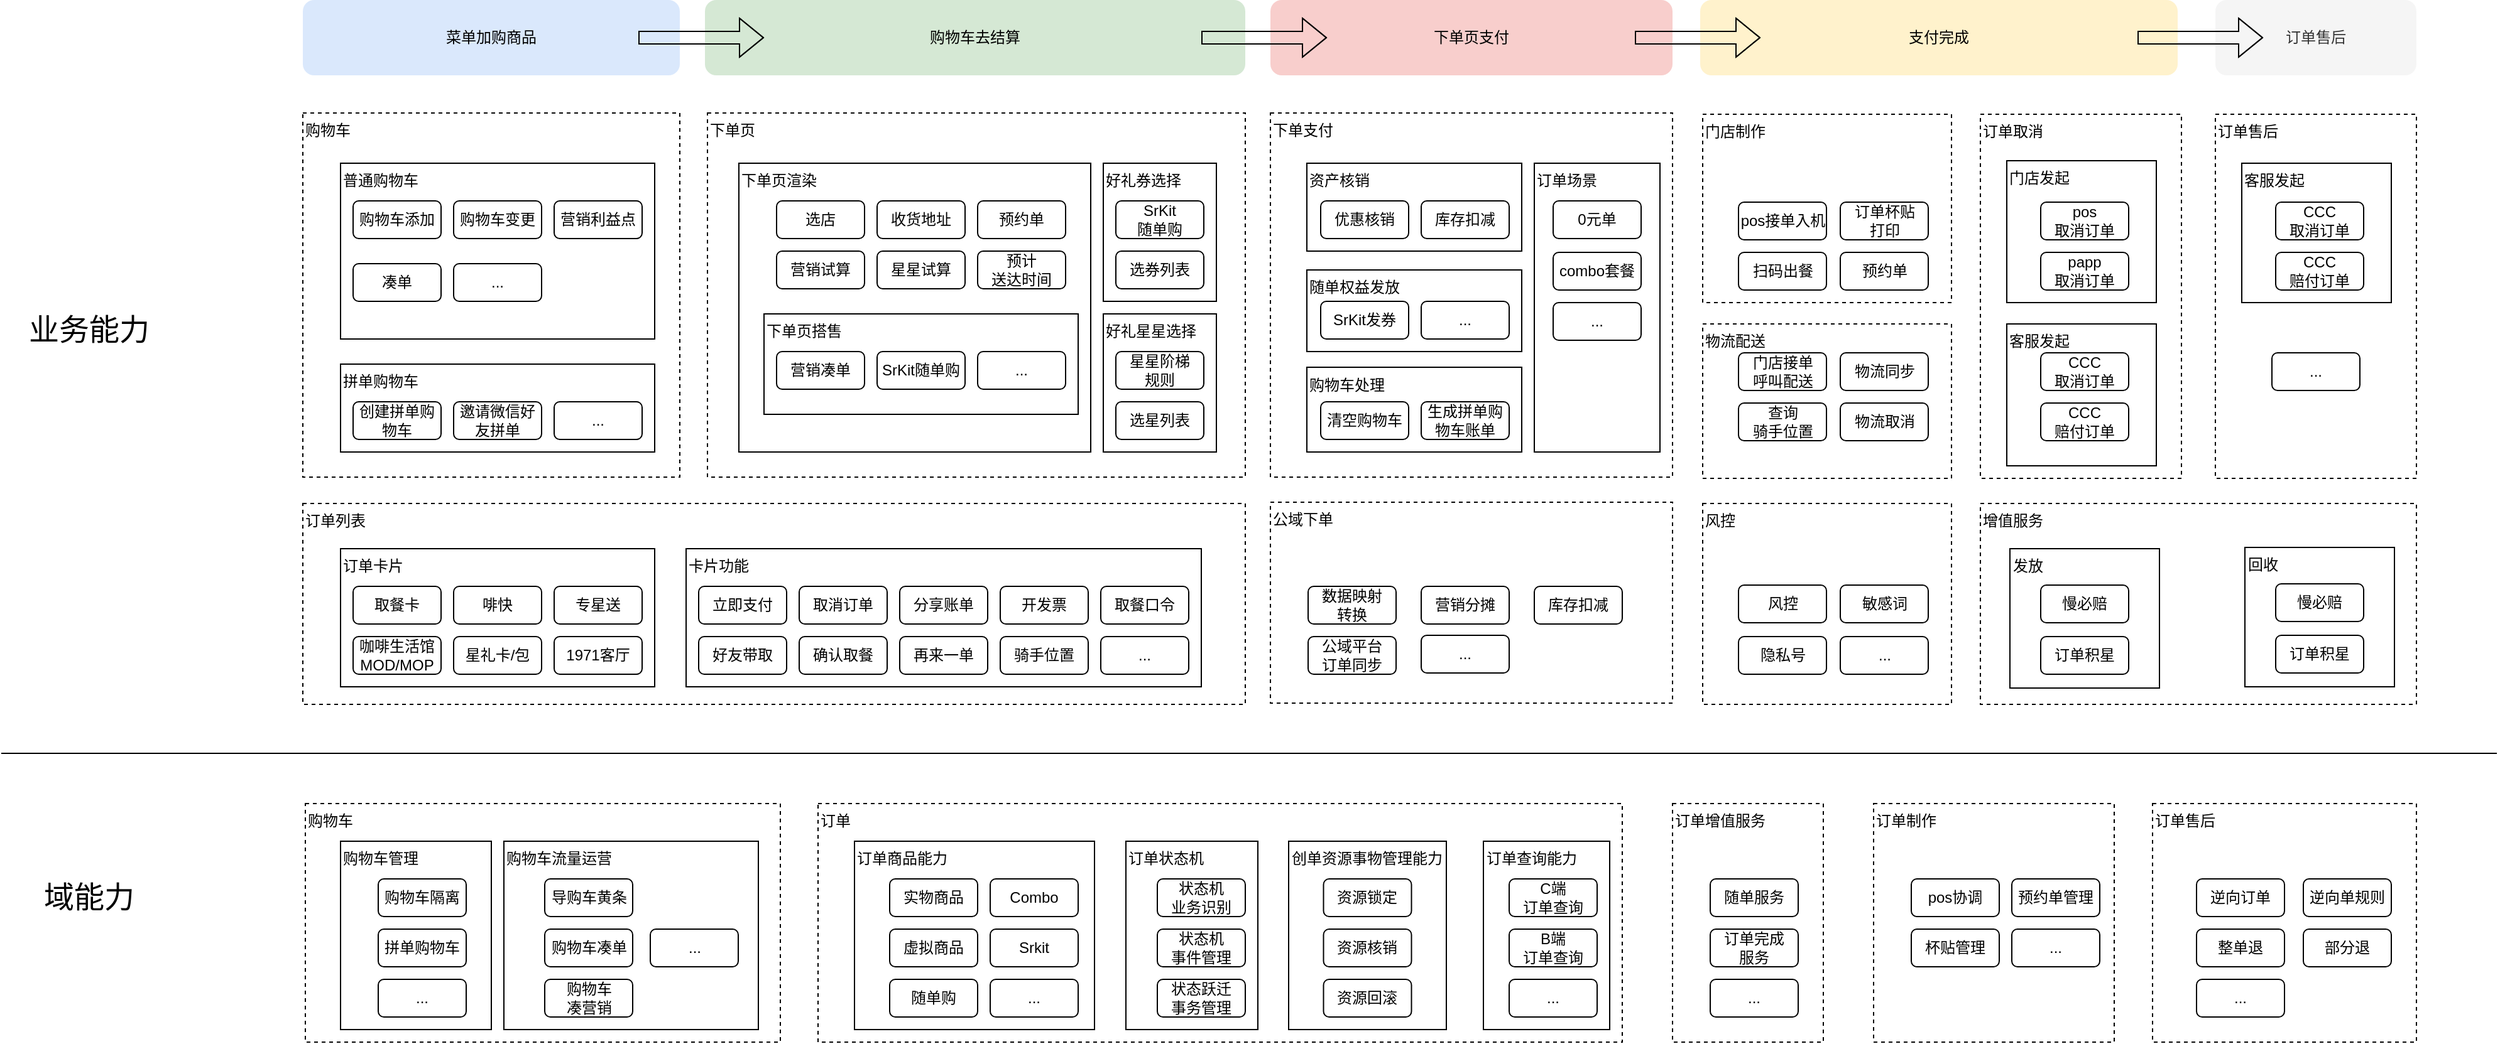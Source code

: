 <mxfile version="24.7.17" pages="3">
  <diagram name="业务架构" id="zM9QdIvhza68kWxz84_e">
    <mxGraphModel dx="2261" dy="1964" grid="1" gridSize="10" guides="1" tooltips="1" connect="1" arrows="1" fold="1" page="1" pageScale="1" pageWidth="827" pageHeight="1169" math="0" shadow="0">
      <root>
        <mxCell id="0" />
        <mxCell id="1" parent="0" />
        <mxCell id="QIBOZXKNHfg8SUblGaOP-6" value="购物车" style="rounded=0;whiteSpace=wrap;html=1;align=left;verticalAlign=top;dashed=1;" vertex="1" parent="1">
          <mxGeometry x="-518" y="-480" width="378" height="190" as="geometry" />
        </mxCell>
        <mxCell id="QIBOZXKNHfg8SUblGaOP-27" value="购物车流量运营" style="rounded=0;whiteSpace=wrap;html=1;align=left;verticalAlign=top;" vertex="1" parent="1">
          <mxGeometry x="-360" y="-450" width="202.5" height="150" as="geometry" />
        </mxCell>
        <mxCell id="QIBOZXKNHfg8SUblGaOP-26" value="购物车管理" style="rounded=0;whiteSpace=wrap;html=1;align=left;verticalAlign=top;" vertex="1" parent="1">
          <mxGeometry x="-490" y="-450" width="120" height="150" as="geometry" />
        </mxCell>
        <mxCell id="LjXnA-BEZ40m3HbgkDNa-1" value="下单支付" style="rounded=0;whiteSpace=wrap;html=1;verticalAlign=top;dashed=1;labelPosition=center;verticalLabelPosition=middle;align=left;spacingRight=0;shadow=0;glass=0;horizontal=1;" parent="1" vertex="1">
          <mxGeometry x="250" y="-1030" width="320" height="290" as="geometry" />
        </mxCell>
        <mxCell id="QIBOZXKNHfg8SUblGaOP-3" value="订单场景" style="rounded=0;whiteSpace=wrap;html=1;align=left;verticalAlign=top;" vertex="1" parent="1">
          <mxGeometry x="460" y="-990" width="100" height="230" as="geometry" />
        </mxCell>
        <mxCell id="UXn8RysOJU6ISpbpQMmh-13" value="下单页" style="rounded=0;whiteSpace=wrap;html=1;verticalAlign=top;dashed=1;labelPosition=center;verticalLabelPosition=middle;align=left;spacingRight=0;shadow=0;glass=0;horizontal=1;" parent="1" vertex="1">
          <mxGeometry x="-198" y="-1030" width="428" height="290" as="geometry" />
        </mxCell>
        <mxCell id="UXn8RysOJU6ISpbpQMmh-8" value="购物车" style="rounded=0;whiteSpace=wrap;html=1;verticalAlign=top;dashed=1;labelPosition=center;verticalLabelPosition=middle;align=left;spacingRight=0;shadow=0;glass=0;horizontal=1;" parent="1" vertex="1">
          <mxGeometry x="-520" y="-1030" width="300" height="290" as="geometry" />
        </mxCell>
        <mxCell id="UXn8RysOJU6ISpbpQMmh-14" value="订单列表" style="rounded=0;whiteSpace=wrap;html=1;verticalAlign=top;dashed=1;labelPosition=center;verticalLabelPosition=middle;align=left;spacingRight=0;shadow=0;glass=0;horizontal=1;" parent="1" vertex="1">
          <mxGeometry x="-520" y="-719" width="750" height="160" as="geometry" />
        </mxCell>
        <mxCell id="UXn8RysOJU6ISpbpQMmh-96" value="订单取消" style="rounded=0;whiteSpace=wrap;html=1;verticalAlign=top;labelPosition=center;verticalLabelPosition=middle;align=left;spacingRight=0;shadow=0;glass=0;horizontal=1;dashed=1;" parent="1" vertex="1">
          <mxGeometry x="815" y="-1029" width="160" height="290" as="geometry" />
        </mxCell>
        <mxCell id="UXn8RysOJU6ISpbpQMmh-128" value="风控" style="rounded=0;whiteSpace=wrap;html=1;verticalAlign=top;dashed=1;labelPosition=center;verticalLabelPosition=middle;align=left;spacingRight=0;shadow=0;glass=0;horizontal=1;" parent="1" vertex="1">
          <mxGeometry x="594" y="-719" width="198" height="160" as="geometry" />
        </mxCell>
        <mxCell id="UXn8RysOJU6ISpbpQMmh-133" value="门店制作" style="rounded=0;whiteSpace=wrap;html=1;verticalAlign=top;dashed=1;labelPosition=center;verticalLabelPosition=middle;align=left;spacingRight=0;shadow=0;glass=0;horizontal=1;" parent="1" vertex="1">
          <mxGeometry x="594" y="-1029" width="198" height="150" as="geometry" />
        </mxCell>
        <mxCell id="UXn8RysOJU6ISpbpQMmh-134" value="物流配送" style="rounded=0;whiteSpace=wrap;html=1;verticalAlign=top;dashed=1;labelPosition=center;verticalLabelPosition=middle;align=left;spacingRight=0;shadow=0;glass=0;horizontal=1;" parent="1" vertex="1">
          <mxGeometry x="594" y="-862" width="198" height="123" as="geometry" />
        </mxCell>
        <mxCell id="UXn8RysOJU6ISpbpQMmh-154" value="增值服务" style="rounded=0;whiteSpace=wrap;html=1;verticalAlign=top;dashed=1;labelPosition=center;verticalLabelPosition=middle;align=left;spacingRight=0;shadow=0;glass=0;horizontal=1;" parent="1" vertex="1">
          <mxGeometry x="815" y="-719" width="347" height="160" as="geometry" />
        </mxCell>
        <mxCell id="LjXnA-BEZ40m3HbgkDNa-3" value="公域下单" style="rounded=0;whiteSpace=wrap;html=1;verticalAlign=top;dashed=1;labelPosition=center;verticalLabelPosition=middle;align=left;spacingRight=0;shadow=0;glass=0;horizontal=1;" parent="1" vertex="1">
          <mxGeometry x="250" y="-720" width="320" height="160" as="geometry" />
        </mxCell>
        <mxCell id="LjXnA-BEZ40m3HbgkDNa-41" value="订单售后" style="rounded=0;whiteSpace=wrap;html=1;verticalAlign=top;dashed=1;labelPosition=center;verticalLabelPosition=middle;align=left;spacingRight=0;shadow=0;glass=0;horizontal=1;" parent="1" vertex="1">
          <mxGeometry x="1002" y="-1029" width="160" height="290" as="geometry" />
        </mxCell>
        <mxCell id="LjXnA-BEZ40m3HbgkDNa-20" value="购物车处理" style="rounded=0;whiteSpace=wrap;html=1;align=left;verticalAlign=top;" parent="1" vertex="1">
          <mxGeometry x="279" y="-827.5" width="171" height="67.5" as="geometry" />
        </mxCell>
        <mxCell id="LjXnA-BEZ40m3HbgkDNa-19" value="随单权益发放" style="rounded=0;whiteSpace=wrap;html=1;align=left;verticalAlign=top;" parent="1" vertex="1">
          <mxGeometry x="279" y="-905" width="171" height="65" as="geometry" />
        </mxCell>
        <mxCell id="LjXnA-BEZ40m3HbgkDNa-18" value="资产核销" style="rounded=0;whiteSpace=wrap;html=1;align=left;verticalAlign=top;" parent="1" vertex="1">
          <mxGeometry x="279" y="-990" width="171" height="70" as="geometry" />
        </mxCell>
        <mxCell id="UXn8RysOJU6ISpbpQMmh-153" value="门店发起" style="rounded=0;whiteSpace=wrap;html=1;verticalAlign=top;labelPosition=center;verticalLabelPosition=middle;align=left;spacingRight=0;shadow=0;glass=0;horizontal=1;" parent="1" vertex="1">
          <mxGeometry x="836" y="-992" width="119" height="113" as="geometry" />
        </mxCell>
        <mxCell id="UXn8RysOJU6ISpbpQMmh-151" value="客服发起" style="rounded=0;whiteSpace=wrap;html=1;verticalAlign=top;labelPosition=center;verticalLabelPosition=middle;align=left;spacingRight=0;shadow=0;glass=0;horizontal=1;" parent="1" vertex="1">
          <mxGeometry x="836" y="-862" width="119" height="113" as="geometry" />
        </mxCell>
        <mxCell id="UXn8RysOJU6ISpbpQMmh-7" value="拼单购物车" style="rounded=0;whiteSpace=wrap;html=1;align=left;verticalAlign=top;" parent="1" vertex="1">
          <mxGeometry x="-490" y="-830" width="250" height="70" as="geometry" />
        </mxCell>
        <mxCell id="UXn8RysOJU6ISpbpQMmh-20" value="创建&lt;span style=&quot;background-color: initial;&quot;&gt;拼单购物车&lt;/span&gt;" style="rounded=1;whiteSpace=wrap;html=1;" parent="1" vertex="1">
          <mxGeometry x="-480" y="-800" width="70" height="30" as="geometry" />
        </mxCell>
        <mxCell id="UXn8RysOJU6ISpbpQMmh-21" value="邀请&lt;span style=&quot;background-color: initial;&quot;&gt;微信好友拼单&lt;/span&gt;" style="rounded=1;whiteSpace=wrap;html=1;" parent="1" vertex="1">
          <mxGeometry x="-400" y="-800" width="70" height="30" as="geometry" />
        </mxCell>
        <mxCell id="UXn8RysOJU6ISpbpQMmh-23" value="普通购物车" style="rounded=0;whiteSpace=wrap;html=1;align=left;verticalAlign=top;" parent="1" vertex="1">
          <mxGeometry x="-490" y="-990" width="250" height="140" as="geometry" />
        </mxCell>
        <mxCell id="UXn8RysOJU6ISpbpQMmh-24" value="购物车添加" style="rounded=1;whiteSpace=wrap;html=1;" parent="1" vertex="1">
          <mxGeometry x="-480" y="-960" width="70" height="30" as="geometry" />
        </mxCell>
        <mxCell id="UXn8RysOJU6ISpbpQMmh-25" value="购物车变更" style="rounded=1;whiteSpace=wrap;html=1;" parent="1" vertex="1">
          <mxGeometry x="-400" y="-960" width="70" height="30" as="geometry" />
        </mxCell>
        <mxCell id="UXn8RysOJU6ISpbpQMmh-26" value="..." style="rounded=1;whiteSpace=wrap;html=1;" parent="1" vertex="1">
          <mxGeometry x="-400" y="-910" width="70" height="30" as="geometry" />
        </mxCell>
        <mxCell id="UXn8RysOJU6ISpbpQMmh-27" value="..." style="rounded=1;whiteSpace=wrap;html=1;" parent="1" vertex="1">
          <mxGeometry x="-320" y="-800" width="70" height="30" as="geometry" />
        </mxCell>
        <mxCell id="UXn8RysOJU6ISpbpQMmh-29" value="营销利益点" style="rounded=1;whiteSpace=wrap;html=1;" parent="1" vertex="1">
          <mxGeometry x="-320" y="-960" width="70" height="30" as="geometry" />
        </mxCell>
        <mxCell id="UXn8RysOJU6ISpbpQMmh-30" value="凑单" style="rounded=1;whiteSpace=wrap;html=1;" parent="1" vertex="1">
          <mxGeometry x="-480" y="-910" width="70" height="30" as="geometry" />
        </mxCell>
        <mxCell id="UXn8RysOJU6ISpbpQMmh-53" value="订单&lt;span style=&quot;background-color: initial;&quot;&gt;卡片&lt;/span&gt;" style="rounded=0;whiteSpace=wrap;html=1;align=left;verticalAlign=top;" parent="1" vertex="1">
          <mxGeometry x="-490" y="-683" width="250" height="110" as="geometry" />
        </mxCell>
        <mxCell id="UXn8RysOJU6ISpbpQMmh-61" value="下单页渲染" style="rounded=0;whiteSpace=wrap;html=1;align=left;verticalAlign=top;" parent="1" vertex="1">
          <mxGeometry x="-173" y="-990" width="280" height="230" as="geometry" />
        </mxCell>
        <mxCell id="UXn8RysOJU6ISpbpQMmh-62" value="好礼星星选择" style="rounded=0;whiteSpace=wrap;html=1;align=left;verticalAlign=top;" parent="1" vertex="1">
          <mxGeometry x="117" y="-870" width="90" height="110" as="geometry" />
        </mxCell>
        <mxCell id="UXn8RysOJU6ISpbpQMmh-63" value="星星&lt;span style=&quot;background-color: initial;&quot;&gt;阶梯&lt;/span&gt;&lt;div&gt;&lt;span style=&quot;background-color: initial;&quot;&gt;规则&lt;/span&gt;&lt;/div&gt;" style="rounded=1;whiteSpace=wrap;html=1;" parent="1" vertex="1">
          <mxGeometry x="127" y="-840" width="70" height="30" as="geometry" />
        </mxCell>
        <mxCell id="UXn8RysOJU6ISpbpQMmh-64" value="选星列表" style="rounded=1;whiteSpace=wrap;html=1;" parent="1" vertex="1">
          <mxGeometry x="127" y="-800" width="70" height="30" as="geometry" />
        </mxCell>
        <mxCell id="UXn8RysOJU6ISpbpQMmh-65" value="下单页搭售" style="rounded=0;whiteSpace=wrap;html=1;align=left;verticalAlign=top;" parent="1" vertex="1">
          <mxGeometry x="-153" y="-870" width="250" height="80" as="geometry" />
        </mxCell>
        <mxCell id="UXn8RysOJU6ISpbpQMmh-66" value="营销凑单" style="rounded=1;whiteSpace=wrap;html=1;" parent="1" vertex="1">
          <mxGeometry x="-143" y="-840" width="70" height="30" as="geometry" />
        </mxCell>
        <mxCell id="UXn8RysOJU6ISpbpQMmh-67" value="SrKit随单购" style="rounded=1;whiteSpace=wrap;html=1;" parent="1" vertex="1">
          <mxGeometry x="-63" y="-840" width="70" height="30" as="geometry" />
        </mxCell>
        <mxCell id="UXn8RysOJU6ISpbpQMmh-68" value="..." style="rounded=1;whiteSpace=wrap;html=1;" parent="1" vertex="1">
          <mxGeometry x="17" y="-840" width="70" height="30" as="geometry" />
        </mxCell>
        <mxCell id="UXn8RysOJU6ISpbpQMmh-69" value="好礼券选择" style="rounded=0;whiteSpace=wrap;html=1;align=left;verticalAlign=top;" parent="1" vertex="1">
          <mxGeometry x="117" y="-990" width="90" height="110" as="geometry" />
        </mxCell>
        <mxCell id="UXn8RysOJU6ISpbpQMmh-70" value="SrKit&lt;div&gt;随单购&lt;/div&gt;" style="rounded=1;whiteSpace=wrap;html=1;" parent="1" vertex="1">
          <mxGeometry x="127" y="-960" width="70" height="30" as="geometry" />
        </mxCell>
        <mxCell id="UXn8RysOJU6ISpbpQMmh-71" value="选券列表" style="rounded=1;whiteSpace=wrap;html=1;" parent="1" vertex="1">
          <mxGeometry x="127" y="-920" width="70" height="30" as="geometry" />
        </mxCell>
        <mxCell id="UXn8RysOJU6ISpbpQMmh-72" value="选店" style="rounded=1;whiteSpace=wrap;html=1;" parent="1" vertex="1">
          <mxGeometry x="-143" y="-960" width="70" height="30" as="geometry" />
        </mxCell>
        <mxCell id="UXn8RysOJU6ISpbpQMmh-73" value="收货地址" style="rounded=1;whiteSpace=wrap;html=1;" parent="1" vertex="1">
          <mxGeometry x="-63" y="-960" width="70" height="30" as="geometry" />
        </mxCell>
        <mxCell id="UXn8RysOJU6ISpbpQMmh-74" value="预约单" style="rounded=1;whiteSpace=wrap;html=1;" parent="1" vertex="1">
          <mxGeometry x="17" y="-960" width="70" height="30" as="geometry" />
        </mxCell>
        <mxCell id="UXn8RysOJU6ISpbpQMmh-75" value="营销试算" style="rounded=1;whiteSpace=wrap;html=1;" parent="1" vertex="1">
          <mxGeometry x="-143" y="-920" width="70" height="30" as="geometry" />
        </mxCell>
        <mxCell id="UXn8RysOJU6ISpbpQMmh-76" value="星星试算" style="rounded=1;whiteSpace=wrap;html=1;" parent="1" vertex="1">
          <mxGeometry x="-63" y="-920" width="70" height="30" as="geometry" />
        </mxCell>
        <mxCell id="UXn8RysOJU6ISpbpQMmh-77" value="预计&lt;div&gt;送达时间&lt;/div&gt;" style="rounded=1;whiteSpace=wrap;html=1;" parent="1" vertex="1">
          <mxGeometry x="17" y="-920" width="70" height="30" as="geometry" />
        </mxCell>
        <mxCell id="UXn8RysOJU6ISpbpQMmh-78" value="卡片&lt;span style=&quot;background-color: initial;&quot;&gt;功能&lt;/span&gt;" style="rounded=0;whiteSpace=wrap;html=1;align=left;verticalAlign=top;" parent="1" vertex="1">
          <mxGeometry x="-215" y="-683" width="410" height="110" as="geometry" />
        </mxCell>
        <mxCell id="UXn8RysOJU6ISpbpQMmh-79" value="取餐卡" style="rounded=1;whiteSpace=wrap;html=1;" parent="1" vertex="1">
          <mxGeometry x="-480" y="-653" width="70" height="30" as="geometry" />
        </mxCell>
        <mxCell id="UXn8RysOJU6ISpbpQMmh-80" value="啡快" style="rounded=1;whiteSpace=wrap;html=1;" parent="1" vertex="1">
          <mxGeometry x="-400" y="-653" width="70" height="30" as="geometry" />
        </mxCell>
        <mxCell id="UXn8RysOJU6ISpbpQMmh-81" value="咖啡生活馆&lt;div&gt;MOD/MOP&lt;/div&gt;" style="rounded=1;whiteSpace=wrap;html=1;" parent="1" vertex="1">
          <mxGeometry x="-480" y="-613" width="70" height="30" as="geometry" />
        </mxCell>
        <mxCell id="UXn8RysOJU6ISpbpQMmh-82" value="星礼卡/包" style="rounded=1;whiteSpace=wrap;html=1;" parent="1" vertex="1">
          <mxGeometry x="-400" y="-613" width="70" height="30" as="geometry" />
        </mxCell>
        <mxCell id="UXn8RysOJU6ISpbpQMmh-83" value="专星送" style="rounded=1;whiteSpace=wrap;html=1;" parent="1" vertex="1">
          <mxGeometry x="-320" y="-653" width="70" height="30" as="geometry" />
        </mxCell>
        <mxCell id="UXn8RysOJU6ISpbpQMmh-84" value="1971客厅" style="rounded=1;whiteSpace=wrap;html=1;" parent="1" vertex="1">
          <mxGeometry x="-320" y="-613" width="70" height="30" as="geometry" />
        </mxCell>
        <mxCell id="UXn8RysOJU6ISpbpQMmh-85" value="立即支付" style="rounded=1;whiteSpace=wrap;html=1;" parent="1" vertex="1">
          <mxGeometry x="-205" y="-653" width="70" height="30" as="geometry" />
        </mxCell>
        <mxCell id="UXn8RysOJU6ISpbpQMmh-86" value="取消订单" style="rounded=1;whiteSpace=wrap;html=1;" parent="1" vertex="1">
          <mxGeometry x="-125" y="-653" width="70" height="30" as="geometry" />
        </mxCell>
        <mxCell id="UXn8RysOJU6ISpbpQMmh-87" value="好友带取" style="rounded=1;whiteSpace=wrap;html=1;" parent="1" vertex="1">
          <mxGeometry x="-205" y="-613" width="70" height="30" as="geometry" />
        </mxCell>
        <mxCell id="UXn8RysOJU6ISpbpQMmh-88" value="确认取餐" style="rounded=1;whiteSpace=wrap;html=1;" parent="1" vertex="1">
          <mxGeometry x="-125" y="-613" width="70" height="30" as="geometry" />
        </mxCell>
        <mxCell id="UXn8RysOJU6ISpbpQMmh-89" value="分享账单" style="rounded=1;whiteSpace=wrap;html=1;" parent="1" vertex="1">
          <mxGeometry x="-45" y="-653" width="70" height="30" as="geometry" />
        </mxCell>
        <mxCell id="UXn8RysOJU6ISpbpQMmh-90" value="开发票" style="rounded=1;whiteSpace=wrap;html=1;" parent="1" vertex="1">
          <mxGeometry x="35" y="-653" width="70" height="30" as="geometry" />
        </mxCell>
        <mxCell id="UXn8RysOJU6ISpbpQMmh-91" value="再来一单" style="rounded=1;whiteSpace=wrap;html=1;" parent="1" vertex="1">
          <mxGeometry x="-45" y="-613" width="70" height="30" as="geometry" />
        </mxCell>
        <mxCell id="UXn8RysOJU6ISpbpQMmh-93" value="取餐口令" style="rounded=1;whiteSpace=wrap;html=1;" parent="1" vertex="1">
          <mxGeometry x="115" y="-653" width="70" height="30" as="geometry" />
        </mxCell>
        <mxCell id="UXn8RysOJU6ISpbpQMmh-94" value="骑手位置" style="rounded=1;whiteSpace=wrap;html=1;" parent="1" vertex="1">
          <mxGeometry x="35" y="-613" width="70" height="30" as="geometry" />
        </mxCell>
        <mxCell id="UXn8RysOJU6ISpbpQMmh-97" value="pos&lt;div&gt;取消订单&lt;/div&gt;" style="rounded=1;whiteSpace=wrap;html=1;" parent="1" vertex="1">
          <mxGeometry x="863" y="-959" width="70" height="30" as="geometry" />
        </mxCell>
        <mxCell id="UXn8RysOJU6ISpbpQMmh-98" value="papp&lt;div&gt;取消订单&lt;/div&gt;" style="rounded=1;whiteSpace=wrap;html=1;" parent="1" vertex="1">
          <mxGeometry x="863" y="-919" width="70" height="30" as="geometry" />
        </mxCell>
        <mxCell id="UXn8RysOJU6ISpbpQMmh-100" value="CCC&lt;div&gt;取消订单&lt;/div&gt;" style="rounded=1;whiteSpace=wrap;html=1;" parent="1" vertex="1">
          <mxGeometry x="863" y="-839" width="70" height="30" as="geometry" />
        </mxCell>
        <mxCell id="UXn8RysOJU6ISpbpQMmh-101" value="CCC&lt;div&gt;赔付订单&lt;/div&gt;" style="rounded=1;whiteSpace=wrap;html=1;" parent="1" vertex="1">
          <mxGeometry x="863" y="-799" width="70" height="30" as="geometry" />
        </mxCell>
        <mxCell id="UXn8RysOJU6ISpbpQMmh-130" value="风控" style="rounded=1;whiteSpace=wrap;html=1;" parent="1" vertex="1">
          <mxGeometry x="622.5" y="-654" width="70" height="30" as="geometry" />
        </mxCell>
        <mxCell id="UXn8RysOJU6ISpbpQMmh-132" value="..." style="rounded=1;whiteSpace=wrap;html=1;" parent="1" vertex="1">
          <mxGeometry x="115" y="-613" width="70" height="30" as="geometry" />
        </mxCell>
        <mxCell id="UXn8RysOJU6ISpbpQMmh-135" value="pos接单入机" style="rounded=1;whiteSpace=wrap;html=1;" parent="1" vertex="1">
          <mxGeometry x="622.5" y="-959" width="70" height="30" as="geometry" />
        </mxCell>
        <mxCell id="UXn8RysOJU6ISpbpQMmh-136" value="订单&lt;span style=&quot;background-color: initial;&quot;&gt;杯贴&lt;/span&gt;&lt;div&gt;&lt;span style=&quot;background-color: initial;&quot;&gt;打印&lt;/span&gt;&lt;/div&gt;" style="rounded=1;whiteSpace=wrap;html=1;" parent="1" vertex="1">
          <mxGeometry x="703.5" y="-959" width="70" height="30" as="geometry" />
        </mxCell>
        <mxCell id="UXn8RysOJU6ISpbpQMmh-137" value="扫码出餐" style="rounded=1;whiteSpace=wrap;html=1;" parent="1" vertex="1">
          <mxGeometry x="622.5" y="-919" width="70" height="30" as="geometry" />
        </mxCell>
        <mxCell id="UXn8RysOJU6ISpbpQMmh-140" value="物流同步" style="rounded=1;whiteSpace=wrap;html=1;" parent="1" vertex="1">
          <mxGeometry x="703.5" y="-839" width="70" height="30" as="geometry" />
        </mxCell>
        <mxCell id="UXn8RysOJU6ISpbpQMmh-141" value="查询&lt;div&gt;骑手位置&lt;/div&gt;" style="rounded=1;whiteSpace=wrap;html=1;" parent="1" vertex="1">
          <mxGeometry x="622.5" y="-799" width="70" height="30" as="geometry" />
        </mxCell>
        <mxCell id="UXn8RysOJU6ISpbpQMmh-143" value="预约单" style="rounded=1;whiteSpace=wrap;html=1;" parent="1" vertex="1">
          <mxGeometry x="703.5" y="-919" width="70" height="30" as="geometry" />
        </mxCell>
        <mxCell id="UXn8RysOJU6ISpbpQMmh-147" value="门店接单&lt;div&gt;呼叫配送&lt;/div&gt;" style="rounded=1;whiteSpace=wrap;html=1;" parent="1" vertex="1">
          <mxGeometry x="622.5" y="-839" width="70" height="30" as="geometry" />
        </mxCell>
        <mxCell id="LjXnA-BEZ40m3HbgkDNa-50" value="发放" style="rounded=0;whiteSpace=wrap;html=1;verticalAlign=top;labelPosition=center;verticalLabelPosition=middle;align=left;spacingRight=0;shadow=0;glass=0;horizontal=1;" parent="1" vertex="1">
          <mxGeometry x="838.5" y="-683" width="119" height="111" as="geometry" />
        </mxCell>
        <mxCell id="UXn8RysOJU6ISpbpQMmh-158" value="敏感词" style="rounded=1;whiteSpace=wrap;html=1;" parent="1" vertex="1">
          <mxGeometry x="703.5" y="-654" width="70" height="30" as="geometry" />
        </mxCell>
        <mxCell id="UXn8RysOJU6ISpbpQMmh-159" value="隐私号" style="rounded=1;whiteSpace=wrap;html=1;" parent="1" vertex="1">
          <mxGeometry x="622.5" y="-613" width="70" height="30" as="geometry" />
        </mxCell>
        <mxCell id="UXn8RysOJU6ISpbpQMmh-160" value="..." style="rounded=1;whiteSpace=wrap;html=1;" parent="1" vertex="1">
          <mxGeometry x="703.5" y="-613" width="70" height="30" as="geometry" />
        </mxCell>
        <mxCell id="UXn8RysOJU6ISpbpQMmh-161" value="慢必赔" style="rounded=1;whiteSpace=wrap;html=1;" parent="1" vertex="1">
          <mxGeometry x="863" y="-654" width="70" height="30" as="geometry" />
        </mxCell>
        <mxCell id="UXn8RysOJU6ISpbpQMmh-162" value="订单积星" style="rounded=1;whiteSpace=wrap;html=1;" parent="1" vertex="1">
          <mxGeometry x="863" y="-613" width="70" height="30" as="geometry" />
        </mxCell>
        <mxCell id="LjXnA-BEZ40m3HbgkDNa-4" value="营销&lt;span style=&quot;background-color: initial;&quot;&gt;分摊&lt;/span&gt;" style="rounded=1;whiteSpace=wrap;html=1;" parent="1" vertex="1">
          <mxGeometry x="370" y="-653" width="70" height="30" as="geometry" />
        </mxCell>
        <mxCell id="LjXnA-BEZ40m3HbgkDNa-5" value="&lt;div&gt;数据映射&lt;/div&gt;&lt;div&gt;&lt;span style=&quot;background-color: initial;&quot;&gt;转换&lt;/span&gt;&lt;/div&gt;" style="rounded=1;whiteSpace=wrap;html=1;" parent="1" vertex="1">
          <mxGeometry x="280" y="-653" width="70" height="30" as="geometry" />
        </mxCell>
        <mxCell id="LjXnA-BEZ40m3HbgkDNa-6" value="库存扣减" style="rounded=1;whiteSpace=wrap;html=1;" parent="1" vertex="1">
          <mxGeometry x="460" y="-653" width="70" height="30" as="geometry" />
        </mxCell>
        <mxCell id="LjXnA-BEZ40m3HbgkDNa-8" value="优惠核销" style="rounded=1;whiteSpace=wrap;html=1;" parent="1" vertex="1">
          <mxGeometry x="290" y="-960" width="70" height="30" as="geometry" />
        </mxCell>
        <mxCell id="LjXnA-BEZ40m3HbgkDNa-10" value="库存扣减" style="rounded=1;whiteSpace=wrap;html=1;" parent="1" vertex="1">
          <mxGeometry x="370" y="-960" width="70" height="30" as="geometry" />
        </mxCell>
        <mxCell id="LjXnA-BEZ40m3HbgkDNa-11" value="清空购物车" style="rounded=1;whiteSpace=wrap;html=1;" parent="1" vertex="1">
          <mxGeometry x="290" y="-800" width="70" height="30" as="geometry" />
        </mxCell>
        <mxCell id="LjXnA-BEZ40m3HbgkDNa-12" value="0元单" style="rounded=1;whiteSpace=wrap;html=1;" parent="1" vertex="1">
          <mxGeometry x="475" y="-960" width="70" height="30" as="geometry" />
        </mxCell>
        <mxCell id="LjXnA-BEZ40m3HbgkDNa-16" value="生成拼单购物车账单" style="rounded=1;whiteSpace=wrap;html=1;" parent="1" vertex="1">
          <mxGeometry x="370" y="-800" width="70" height="30" as="geometry" />
        </mxCell>
        <mxCell id="LjXnA-BEZ40m3HbgkDNa-17" value="SrKit发券" style="rounded=1;whiteSpace=wrap;html=1;" parent="1" vertex="1">
          <mxGeometry x="290" y="-880" width="70" height="30" as="geometry" />
        </mxCell>
        <mxCell id="LjXnA-BEZ40m3HbgkDNa-21" value="公域平台&lt;div&gt;订单&lt;span style=&quot;background-color: initial;&quot;&gt;同步&lt;/span&gt;&lt;/div&gt;" style="rounded=1;whiteSpace=wrap;html=1;" parent="1" vertex="1">
          <mxGeometry x="280" y="-613" width="70" height="30" as="geometry" />
        </mxCell>
        <mxCell id="LjXnA-BEZ40m3HbgkDNa-22" value="..." style="rounded=1;whiteSpace=wrap;html=1;" parent="1" vertex="1">
          <mxGeometry x="370" y="-614" width="70" height="30" as="geometry" />
        </mxCell>
        <mxCell id="LjXnA-BEZ40m3HbgkDNa-23" value="菜单加购商品" style="rounded=1;whiteSpace=wrap;html=1;strokeColor=none;fillColor=#dae8fc;" parent="1" vertex="1">
          <mxGeometry x="-520" y="-1120" width="300" height="60" as="geometry" />
        </mxCell>
        <mxCell id="LjXnA-BEZ40m3HbgkDNa-24" value="购物车去结算" style="rounded=1;whiteSpace=wrap;html=1;strokeColor=none;fillColor=#d5e8d4;" parent="1" vertex="1">
          <mxGeometry x="-200" y="-1120" width="430" height="60" as="geometry" />
        </mxCell>
        <mxCell id="LjXnA-BEZ40m3HbgkDNa-25" value="下单页支付" style="rounded=1;whiteSpace=wrap;html=1;strokeColor=none;fillColor=#f8cecc;" parent="1" vertex="1">
          <mxGeometry x="250" y="-1120" width="320" height="60" as="geometry" />
        </mxCell>
        <mxCell id="LjXnA-BEZ40m3HbgkDNa-26" value="支付完成" style="rounded=1;whiteSpace=wrap;html=1;strokeColor=none;fillColor=#fff2cc;" parent="1" vertex="1">
          <mxGeometry x="592" y="-1120" width="380" height="60" as="geometry" />
        </mxCell>
        <mxCell id="LjXnA-BEZ40m3HbgkDNa-27" value="" style="shape=flexArrow;endArrow=classic;html=1;rounded=0;" parent="1" edge="1">
          <mxGeometry width="50" height="50" relative="1" as="geometry">
            <mxPoint x="-253" y="-1090" as="sourcePoint" />
            <mxPoint x="-153" y="-1090" as="targetPoint" />
            <Array as="points">
              <mxPoint x="-143" y="-1090" />
            </Array>
          </mxGeometry>
        </mxCell>
        <mxCell id="LjXnA-BEZ40m3HbgkDNa-30" value="" style="shape=flexArrow;endArrow=classic;html=1;rounded=0;" parent="1" edge="1">
          <mxGeometry width="50" height="50" relative="1" as="geometry">
            <mxPoint x="195" y="-1090" as="sourcePoint" />
            <mxPoint x="295" y="-1090" as="targetPoint" />
            <Array as="points">
              <mxPoint x="305" y="-1090" />
            </Array>
          </mxGeometry>
        </mxCell>
        <mxCell id="LjXnA-BEZ40m3HbgkDNa-31" value="" style="shape=flexArrow;endArrow=classic;html=1;rounded=0;" parent="1" edge="1">
          <mxGeometry width="50" height="50" relative="1" as="geometry">
            <mxPoint x="540" y="-1090" as="sourcePoint" />
            <mxPoint x="640" y="-1090" as="targetPoint" />
            <Array as="points">
              <mxPoint x="650" y="-1090" />
            </Array>
          </mxGeometry>
        </mxCell>
        <mxCell id="LjXnA-BEZ40m3HbgkDNa-32" value="订单售后" style="rounded=1;whiteSpace=wrap;html=1;strokeColor=none;fillColor=#f5f5f5;fontColor=#333333;" parent="1" vertex="1">
          <mxGeometry x="1002" y="-1120" width="160" height="60" as="geometry" />
        </mxCell>
        <mxCell id="LjXnA-BEZ40m3HbgkDNa-42" value="客服发起" style="rounded=0;whiteSpace=wrap;html=1;verticalAlign=top;labelPosition=center;verticalLabelPosition=middle;align=left;spacingRight=0;shadow=0;glass=0;horizontal=1;" parent="1" vertex="1">
          <mxGeometry x="1023" y="-990" width="119" height="111" as="geometry" />
        </mxCell>
        <mxCell id="LjXnA-BEZ40m3HbgkDNa-44" value="CCC&lt;div&gt;取消订单&lt;/div&gt;" style="rounded=1;whiteSpace=wrap;html=1;" parent="1" vertex="1">
          <mxGeometry x="1050" y="-959" width="70" height="30" as="geometry" />
        </mxCell>
        <mxCell id="LjXnA-BEZ40m3HbgkDNa-45" value="CCC&lt;div&gt;赔付订单&lt;/div&gt;" style="rounded=1;whiteSpace=wrap;html=1;" parent="1" vertex="1">
          <mxGeometry x="1050" y="-919" width="70" height="30" as="geometry" />
        </mxCell>
        <mxCell id="LjXnA-BEZ40m3HbgkDNa-48" value="..." style="rounded=1;whiteSpace=wrap;html=1;" parent="1" vertex="1">
          <mxGeometry x="1047" y="-839" width="70" height="30" as="geometry" />
        </mxCell>
        <mxCell id="LjXnA-BEZ40m3HbgkDNa-49" value="" style="shape=flexArrow;endArrow=classic;html=1;rounded=0;" parent="1" edge="1">
          <mxGeometry width="50" height="50" relative="1" as="geometry">
            <mxPoint x="940" y="-1090" as="sourcePoint" />
            <mxPoint x="1040" y="-1090" as="targetPoint" />
            <Array as="points">
              <mxPoint x="1050" y="-1090" />
            </Array>
          </mxGeometry>
        </mxCell>
        <mxCell id="LjXnA-BEZ40m3HbgkDNa-51" value="回收" style="rounded=0;whiteSpace=wrap;html=1;verticalAlign=top;labelPosition=center;verticalLabelPosition=middle;align=left;spacingRight=0;shadow=0;glass=0;horizontal=1;" parent="1" vertex="1">
          <mxGeometry x="1025.5" y="-684" width="119" height="111" as="geometry" />
        </mxCell>
        <mxCell id="LjXnA-BEZ40m3HbgkDNa-52" value="慢必赔" style="rounded=1;whiteSpace=wrap;html=1;" parent="1" vertex="1">
          <mxGeometry x="1050" y="-655" width="70" height="30" as="geometry" />
        </mxCell>
        <mxCell id="LjXnA-BEZ40m3HbgkDNa-53" value="订单积星" style="rounded=1;whiteSpace=wrap;html=1;" parent="1" vertex="1">
          <mxGeometry x="1050" y="-614" width="70" height="30" as="geometry" />
        </mxCell>
        <mxCell id="LjXnA-BEZ40m3HbgkDNa-54" value="..." style="rounded=1;whiteSpace=wrap;html=1;" parent="1" vertex="1">
          <mxGeometry x="370" y="-880" width="70" height="30" as="geometry" />
        </mxCell>
        <mxCell id="UXn8RysOJU6ISpbpQMmh-157" value="物流取消" style="rounded=1;whiteSpace=wrap;html=1;" parent="1" vertex="1">
          <mxGeometry x="703.5" y="-799" width="70" height="30" as="geometry" />
        </mxCell>
        <mxCell id="QIBOZXKNHfg8SUblGaOP-1" value="combo套餐" style="rounded=1;whiteSpace=wrap;html=1;" vertex="1" parent="1">
          <mxGeometry x="475" y="-919" width="70" height="30" as="geometry" />
        </mxCell>
        <mxCell id="QIBOZXKNHfg8SUblGaOP-4" value="..." style="rounded=1;whiteSpace=wrap;html=1;" vertex="1" parent="1">
          <mxGeometry x="475" y="-879" width="70" height="30" as="geometry" />
        </mxCell>
        <mxCell id="QIBOZXKNHfg8SUblGaOP-5" value="订单" style="rounded=0;whiteSpace=wrap;html=1;align=left;verticalAlign=top;dashed=1;" vertex="1" parent="1">
          <mxGeometry x="-110" y="-480" width="640" height="190" as="geometry" />
        </mxCell>
        <mxCell id="QIBOZXKNHfg8SUblGaOP-9" value="订单增值服务" style="rounded=0;whiteSpace=wrap;html=1;align=left;verticalAlign=top;dashed=1;" vertex="1" parent="1">
          <mxGeometry x="570" y="-480" width="120" height="190" as="geometry" />
        </mxCell>
        <mxCell id="QIBOZXKNHfg8SUblGaOP-10" value="订单售后" style="rounded=0;whiteSpace=wrap;html=1;align=left;verticalAlign=top;dashed=1;" vertex="1" parent="1">
          <mxGeometry x="952" y="-480" width="210" height="190" as="geometry" />
        </mxCell>
        <mxCell id="QIBOZXKNHfg8SUblGaOP-11" value="订单制作" style="rounded=0;whiteSpace=wrap;html=1;align=left;verticalAlign=top;dashed=1;" vertex="1" parent="1">
          <mxGeometry x="730" y="-480" width="191.5" height="190" as="geometry" />
        </mxCell>
        <mxCell id="QIBOZXKNHfg8SUblGaOP-13" value="购物车隔离" style="rounded=1;whiteSpace=wrap;html=1;" vertex="1" parent="1">
          <mxGeometry x="-460" y="-420" width="70" height="30" as="geometry" />
        </mxCell>
        <mxCell id="QIBOZXKNHfg8SUblGaOP-14" value="订单商品&lt;span style=&quot;background-color: initial;&quot;&gt;能力&lt;/span&gt;" style="rounded=0;whiteSpace=wrap;html=1;align=left;verticalAlign=top;" vertex="1" parent="1">
          <mxGeometry x="-81" y="-450" width="191" height="150" as="geometry" />
        </mxCell>
        <mxCell id="QIBOZXKNHfg8SUblGaOP-16" value="导购车黄条" style="rounded=1;whiteSpace=wrap;html=1;" vertex="1" parent="1">
          <mxGeometry x="-327.5" y="-420" width="70" height="30" as="geometry" />
        </mxCell>
        <mxCell id="QIBOZXKNHfg8SUblGaOP-17" value="购物车凑单" style="rounded=1;whiteSpace=wrap;html=1;" vertex="1" parent="1">
          <mxGeometry x="-327.5" y="-380" width="70" height="30" as="geometry" />
        </mxCell>
        <mxCell id="QIBOZXKNHfg8SUblGaOP-18" value="购物车&lt;div&gt;凑营销&lt;/div&gt;" style="rounded=1;whiteSpace=wrap;html=1;" vertex="1" parent="1">
          <mxGeometry x="-327.5" y="-340" width="70" height="30" as="geometry" />
        </mxCell>
        <mxCell id="QIBOZXKNHfg8SUblGaOP-19" value="拼单购物车" style="rounded=1;whiteSpace=wrap;html=1;" vertex="1" parent="1">
          <mxGeometry x="-460" y="-380" width="70" height="30" as="geometry" />
        </mxCell>
        <mxCell id="QIBOZXKNHfg8SUblGaOP-21" value="随单&lt;span style=&quot;background-color: initial;&quot;&gt;服务&lt;/span&gt;" style="rounded=1;whiteSpace=wrap;html=1;" vertex="1" parent="1">
          <mxGeometry x="600" y="-420" width="70" height="30" as="geometry" />
        </mxCell>
        <mxCell id="QIBOZXKNHfg8SUblGaOP-23" value="创单资源事物管理能力" style="rounded=0;whiteSpace=wrap;html=1;align=left;verticalAlign=top;" vertex="1" parent="1">
          <mxGeometry x="264.5" y="-450" width="125.5" height="150" as="geometry" />
        </mxCell>
        <mxCell id="QIBOZXKNHfg8SUblGaOP-29" value="..." style="rounded=1;whiteSpace=wrap;html=1;" vertex="1" parent="1">
          <mxGeometry x="-243.5" y="-380" width="70" height="30" as="geometry" />
        </mxCell>
        <mxCell id="QIBOZXKNHfg8SUblGaOP-30" value="实物商品" style="rounded=1;whiteSpace=wrap;html=1;" vertex="1" parent="1">
          <mxGeometry x="-53" y="-420" width="70" height="30" as="geometry" />
        </mxCell>
        <mxCell id="QIBOZXKNHfg8SUblGaOP-31" value="Combo" style="rounded=1;whiteSpace=wrap;html=1;" vertex="1" parent="1">
          <mxGeometry x="27" y="-420" width="70" height="30" as="geometry" />
        </mxCell>
        <mxCell id="QIBOZXKNHfg8SUblGaOP-32" value="虚拟商品" style="rounded=1;whiteSpace=wrap;html=1;" vertex="1" parent="1">
          <mxGeometry x="-53" y="-380" width="70" height="30" as="geometry" />
        </mxCell>
        <mxCell id="QIBOZXKNHfg8SUblGaOP-33" value="Srkit" style="rounded=1;whiteSpace=wrap;html=1;" vertex="1" parent="1">
          <mxGeometry x="27" y="-380" width="70" height="30" as="geometry" />
        </mxCell>
        <mxCell id="QIBOZXKNHfg8SUblGaOP-34" value="随单购" style="rounded=1;whiteSpace=wrap;html=1;" vertex="1" parent="1">
          <mxGeometry x="-53" y="-340" width="70" height="30" as="geometry" />
        </mxCell>
        <mxCell id="QIBOZXKNHfg8SUblGaOP-35" value="..." style="rounded=1;whiteSpace=wrap;html=1;" vertex="1" parent="1">
          <mxGeometry x="-460" y="-340" width="70" height="30" as="geometry" />
        </mxCell>
        <mxCell id="QIBOZXKNHfg8SUblGaOP-37" value="订单状态机" style="rounded=0;whiteSpace=wrap;html=1;align=left;verticalAlign=top;" vertex="1" parent="1">
          <mxGeometry x="135" y="-450" width="105" height="150" as="geometry" />
        </mxCell>
        <mxCell id="QIBOZXKNHfg8SUblGaOP-39" value="..." style="rounded=1;whiteSpace=wrap;html=1;" vertex="1" parent="1">
          <mxGeometry x="27" y="-340" width="70" height="30" as="geometry" />
        </mxCell>
        <mxCell id="QIBOZXKNHfg8SUblGaOP-40" value="状态机&lt;div&gt;业务识别&lt;/div&gt;" style="rounded=1;whiteSpace=wrap;html=1;" vertex="1" parent="1">
          <mxGeometry x="160" y="-420" width="70" height="30" as="geometry" />
        </mxCell>
        <mxCell id="QIBOZXKNHfg8SUblGaOP-41" value="状态机&lt;div&gt;事件管理&lt;/div&gt;" style="rounded=1;whiteSpace=wrap;html=1;" vertex="1" parent="1">
          <mxGeometry x="160" y="-380" width="70" height="30" as="geometry" />
        </mxCell>
        <mxCell id="QIBOZXKNHfg8SUblGaOP-42" value="状态跃迁&lt;div&gt;事务管理&lt;/div&gt;" style="rounded=1;whiteSpace=wrap;html=1;" vertex="1" parent="1">
          <mxGeometry x="160" y="-340" width="70" height="30" as="geometry" />
        </mxCell>
        <mxCell id="QIBOZXKNHfg8SUblGaOP-43" value="资源锁定" style="rounded=1;whiteSpace=wrap;html=1;" vertex="1" parent="1">
          <mxGeometry x="292.25" y="-420" width="70" height="30" as="geometry" />
        </mxCell>
        <mxCell id="QIBOZXKNHfg8SUblGaOP-44" value="资源核销" style="rounded=1;whiteSpace=wrap;html=1;" vertex="1" parent="1">
          <mxGeometry x="292.25" y="-380" width="70" height="30" as="geometry" />
        </mxCell>
        <mxCell id="QIBOZXKNHfg8SUblGaOP-45" value="资源回滚" style="rounded=1;whiteSpace=wrap;html=1;" vertex="1" parent="1">
          <mxGeometry x="292.25" y="-340" width="70" height="30" as="geometry" />
        </mxCell>
        <mxCell id="QIBOZXKNHfg8SUblGaOP-46" value="订单完成&lt;div&gt;服务&lt;/div&gt;" style="rounded=1;whiteSpace=wrap;html=1;" vertex="1" parent="1">
          <mxGeometry x="600" y="-380" width="70" height="30" as="geometry" />
        </mxCell>
        <mxCell id="QIBOZXKNHfg8SUblGaOP-47" value="pos协调" style="rounded=1;whiteSpace=wrap;html=1;" vertex="1" parent="1">
          <mxGeometry x="760" y="-420" width="70" height="30" as="geometry" />
        </mxCell>
        <mxCell id="QIBOZXKNHfg8SUblGaOP-48" value="预约单管理" style="rounded=1;whiteSpace=wrap;html=1;" vertex="1" parent="1">
          <mxGeometry x="840" y="-420" width="70" height="30" as="geometry" />
        </mxCell>
        <mxCell id="QIBOZXKNHfg8SUblGaOP-49" value="杯贴管理" style="rounded=1;whiteSpace=wrap;html=1;" vertex="1" parent="1">
          <mxGeometry x="760" y="-380" width="70" height="30" as="geometry" />
        </mxCell>
        <mxCell id="QIBOZXKNHfg8SUblGaOP-50" value="整单退" style="rounded=1;whiteSpace=wrap;html=1;" vertex="1" parent="1">
          <mxGeometry x="987" y="-380" width="70" height="30" as="geometry" />
        </mxCell>
        <mxCell id="QIBOZXKNHfg8SUblGaOP-51" value="部分退" style="rounded=1;whiteSpace=wrap;html=1;" vertex="1" parent="1">
          <mxGeometry x="1072" y="-380" width="70" height="30" as="geometry" />
        </mxCell>
        <mxCell id="QIBOZXKNHfg8SUblGaOP-52" value="..." style="rounded=1;whiteSpace=wrap;html=1;" vertex="1" parent="1">
          <mxGeometry x="987" y="-340" width="70" height="30" as="geometry" />
        </mxCell>
        <mxCell id="QIBOZXKNHfg8SUblGaOP-53" value="订单查询能力" style="rounded=0;whiteSpace=wrap;html=1;align=left;verticalAlign=top;" vertex="1" parent="1">
          <mxGeometry x="419.5" y="-450" width="100.5" height="150" as="geometry" />
        </mxCell>
        <mxCell id="QIBOZXKNHfg8SUblGaOP-54" value="C端&lt;div&gt;订单查询&lt;/div&gt;" style="rounded=1;whiteSpace=wrap;html=1;" vertex="1" parent="1">
          <mxGeometry x="440" y="-420" width="70" height="30" as="geometry" />
        </mxCell>
        <mxCell id="QIBOZXKNHfg8SUblGaOP-55" value="B端&lt;div&gt;订单查询&lt;/div&gt;" style="rounded=1;whiteSpace=wrap;html=1;" vertex="1" parent="1">
          <mxGeometry x="440" y="-380" width="70" height="30" as="geometry" />
        </mxCell>
        <mxCell id="QIBOZXKNHfg8SUblGaOP-56" value="..." style="rounded=1;whiteSpace=wrap;html=1;" vertex="1" parent="1">
          <mxGeometry x="600" y="-340" width="70" height="30" as="geometry" />
        </mxCell>
        <mxCell id="QIBOZXKNHfg8SUblGaOP-57" value="..." style="rounded=1;whiteSpace=wrap;html=1;" vertex="1" parent="1">
          <mxGeometry x="440" y="-340" width="70" height="30" as="geometry" />
        </mxCell>
        <mxCell id="QIBOZXKNHfg8SUblGaOP-58" value="逆向订单" style="rounded=1;whiteSpace=wrap;html=1;" vertex="1" parent="1">
          <mxGeometry x="987" y="-420" width="70" height="30" as="geometry" />
        </mxCell>
        <mxCell id="QIBOZXKNHfg8SUblGaOP-59" value="逆向单规则" style="rounded=1;whiteSpace=wrap;html=1;" vertex="1" parent="1">
          <mxGeometry x="1072" y="-420" width="70" height="30" as="geometry" />
        </mxCell>
        <mxCell id="QIBOZXKNHfg8SUblGaOP-60" value="..." style="rounded=1;whiteSpace=wrap;html=1;" vertex="1" parent="1">
          <mxGeometry x="840" y="-380" width="70" height="30" as="geometry" />
        </mxCell>
        <mxCell id="QIBOZXKNHfg8SUblGaOP-61" value="" style="endArrow=none;html=1;rounded=0;" edge="1" parent="1">
          <mxGeometry width="50" height="50" relative="1" as="geometry">
            <mxPoint x="-760" y="-520" as="sourcePoint" />
            <mxPoint x="1226" y="-520" as="targetPoint" />
          </mxGeometry>
        </mxCell>
        <mxCell id="QIBOZXKNHfg8SUblGaOP-62" value="业务能力" style="rounded=0;whiteSpace=wrap;html=1;strokeColor=none;fontSize=24;" vertex="1" parent="1">
          <mxGeometry x="-750" y="-887.5" width="120" height="60" as="geometry" />
        </mxCell>
        <mxCell id="QIBOZXKNHfg8SUblGaOP-63" value="域能力" style="rounded=0;whiteSpace=wrap;html=1;strokeColor=none;fontSize=24;" vertex="1" parent="1">
          <mxGeometry x="-750" y="-435" width="120" height="60" as="geometry" />
        </mxCell>
      </root>
    </mxGraphModel>
  </diagram>
  <diagram id="-nhuun4TS7gGB4SXzCEc" name="目标技术架构">
    <mxGraphModel dx="1434" dy="795" grid="1" gridSize="10" guides="1" tooltips="1" connect="1" arrows="1" fold="1" page="1" pageScale="1" pageWidth="827" pageHeight="1169" math="0" shadow="0">
      <root>
        <mxCell id="0" />
        <mxCell id="1" parent="0" />
        <mxCell id="mGLGn49qAmS6rsDWipr8-1" value="下单&lt;div&gt;buy&lt;/div&gt;" style="rounded=1;whiteSpace=wrap;html=1;" vertex="1" parent="1">
          <mxGeometry x="180" y="410" width="120" height="60" as="geometry" />
        </mxCell>
        <mxCell id="mGLGn49qAmS6rsDWipr8-2" value="购物车&lt;div&gt;cart&lt;/div&gt;" style="rounded=1;whiteSpace=wrap;html=1;" vertex="1" parent="1">
          <mxGeometry x="40" y="410" width="120" height="140" as="geometry" />
        </mxCell>
        <mxCell id="mGLGn49qAmS6rsDWipr8-3" value="门店制作&lt;div&gt;crafting&lt;/div&gt;" style="rounded=1;whiteSpace=wrap;html=1;" vertex="1" parent="1">
          <mxGeometry x="320" y="410" width="120" height="60" as="geometry" />
        </mxCell>
        <mxCell id="mGLGn49qAmS6rsDWipr8-4" value="业财" style="rounded=1;whiteSpace=wrap;html=1;" vertex="1" parent="1">
          <mxGeometry x="770" y="525" width="120" height="60" as="geometry" />
        </mxCell>
        <mxCell id="mGLGn49qAmS6rsDWipr8-5" value="订单售后&lt;div&gt;after-sales&lt;/div&gt;" style="rounded=1;whiteSpace=wrap;html=1;" vertex="1" parent="1">
          <mxGeometry x="460" y="410" width="120" height="60" as="geometry" />
        </mxCell>
        <mxCell id="mGLGn49qAmS6rsDWipr8-6" value="订单中心&lt;div&gt;order&lt;/div&gt;" style="rounded=1;whiteSpace=wrap;html=1;" vertex="1" parent="1">
          <mxGeometry x="180" y="490" width="400" height="60" as="geometry" />
        </mxCell>
      </root>
    </mxGraphModel>
  </diagram>
  <diagram id="I7Dn7X4eyM0Ji2jNwLBx" name="现状技术架构">
    <mxGraphModel dx="1434" dy="795" grid="1" gridSize="10" guides="1" tooltips="1" connect="1" arrows="1" fold="1" page="1" pageScale="1" pageWidth="827" pageHeight="1169" math="0" shadow="0">
      <root>
        <mxCell id="0" />
        <mxCell id="1" parent="0" />
      </root>
    </mxGraphModel>
  </diagram>
</mxfile>
